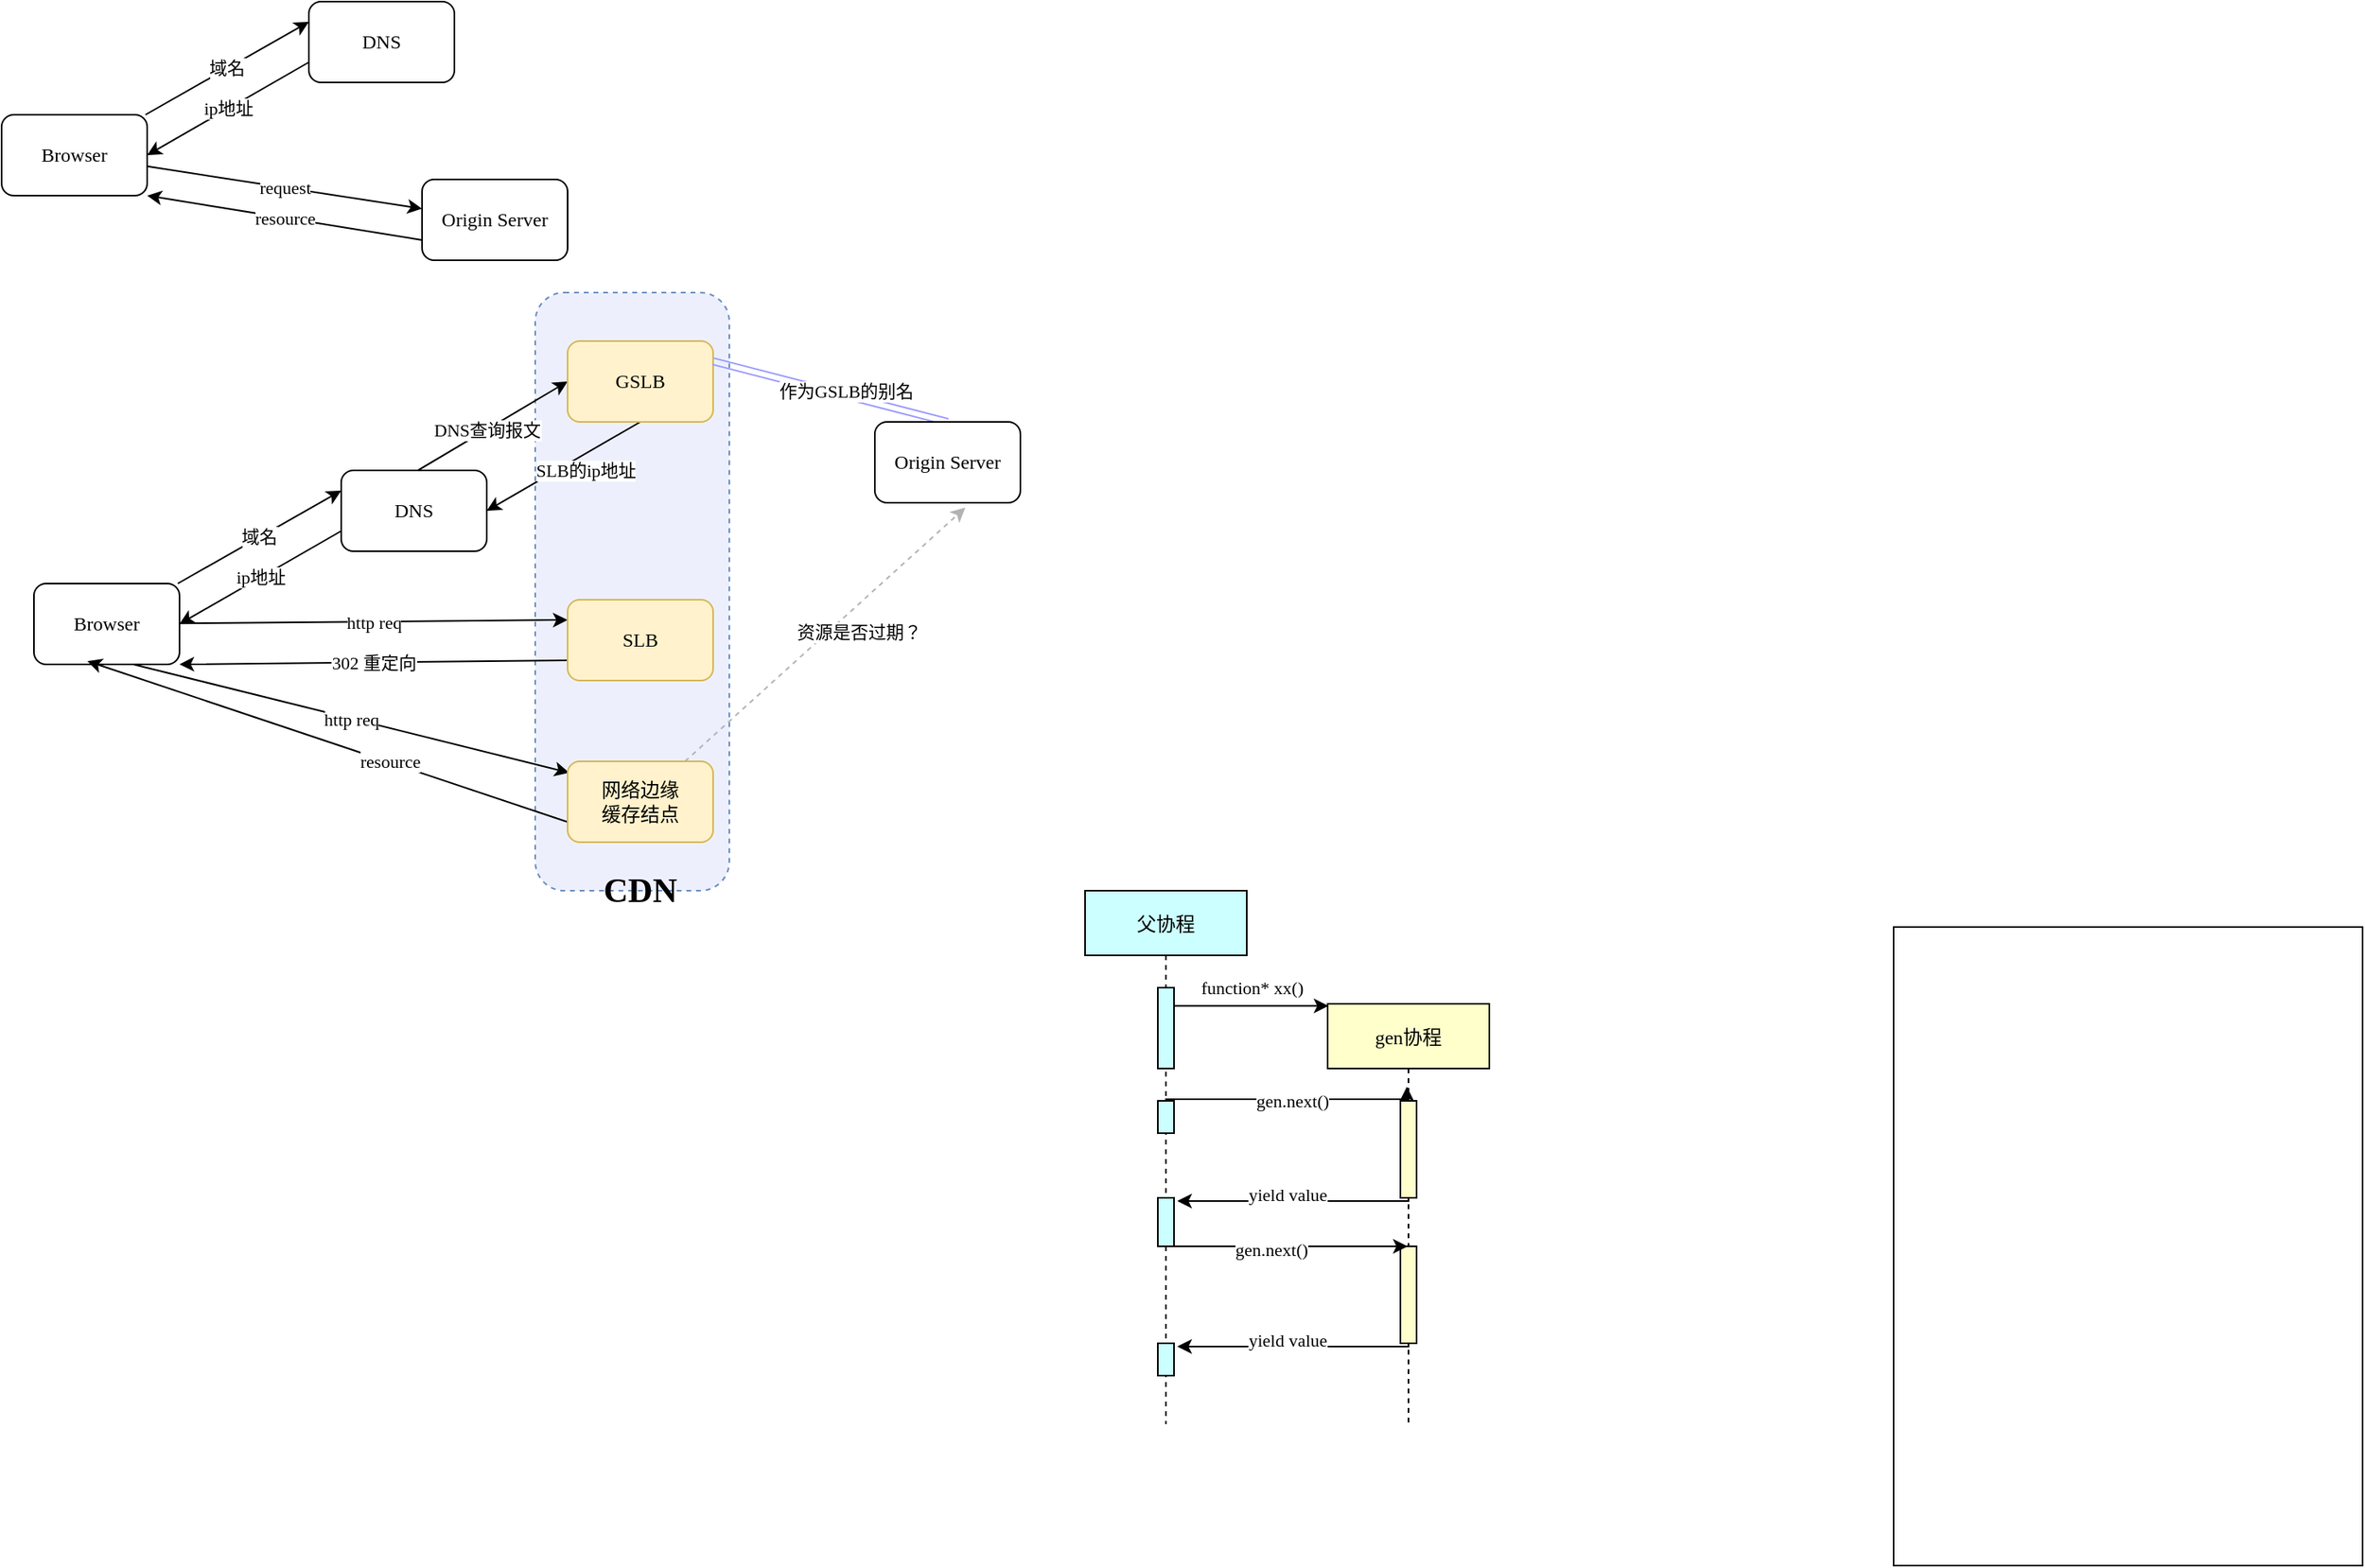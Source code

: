 <mxfile version="13.8.8" type="github">
  <diagram id="LekN2mBB-UYrPSv3pzjn" name="Page-1">
    <mxGraphModel dx="930" dy="755" grid="1" gridSize="10" guides="1" tooltips="1" connect="1" arrows="1" fold="1" page="1" pageScale="1" pageWidth="4681" pageHeight="3300" math="0" shadow="0">
      <root>
        <mxCell id="0" />
        <mxCell id="1" parent="0" />
        <mxCell id="ZMKtruFxMsZQb4AC3Fy5-12" value="" style="rounded=0;whiteSpace=wrap;html=1;fontFamily=Lucida Console;" vertex="1" parent="1">
          <mxGeometry x="1300" y="842.5" width="290" height="395" as="geometry" />
        </mxCell>
        <mxCell id="vSXKSOnZI6TcZp1LXCyc-27" value="" style="rounded=1;whiteSpace=wrap;html=1;strokeColor=#6c8ebf;dashed=1;fillColor=#EDF0FC;fontFamily=Lucida Console;" parent="1" vertex="1">
          <mxGeometry x="460" y="450" width="120" height="370" as="geometry" />
        </mxCell>
        <mxCell id="vSXKSOnZI6TcZp1LXCyc-3" value="域名" style="rounded=0;orthogonalLoop=1;jettySize=auto;html=1;entryX=0;entryY=0.25;entryDx=0;entryDy=0;fontFamily=Lucida Console;" parent="1" source="vSXKSOnZI6TcZp1LXCyc-1" target="vSXKSOnZI6TcZp1LXCyc-2" edge="1">
          <mxGeometry relative="1" as="geometry" />
        </mxCell>
        <mxCell id="vSXKSOnZI6TcZp1LXCyc-6" value="request" style="edgeStyle=none;rounded=0;orthogonalLoop=1;jettySize=auto;html=1;fontFamily=Lucida Console;" parent="1" source="vSXKSOnZI6TcZp1LXCyc-1" target="vSXKSOnZI6TcZp1LXCyc-5" edge="1">
          <mxGeometry relative="1" as="geometry" />
        </mxCell>
        <mxCell id="vSXKSOnZI6TcZp1LXCyc-1" value="Browser" style="rounded=1;whiteSpace=wrap;html=1;fontFamily=Lucida Console;" parent="1" vertex="1">
          <mxGeometry x="130" y="340" width="90" height="50" as="geometry" />
        </mxCell>
        <mxCell id="vSXKSOnZI6TcZp1LXCyc-4" value="ip地址" style="edgeStyle=none;rounded=0;orthogonalLoop=1;jettySize=auto;html=1;entryX=1;entryY=0.5;entryDx=0;entryDy=0;exitX=0;exitY=0.75;exitDx=0;exitDy=0;fontFamily=Lucida Console;" parent="1" source="vSXKSOnZI6TcZp1LXCyc-2" target="vSXKSOnZI6TcZp1LXCyc-1" edge="1">
          <mxGeometry relative="1" as="geometry" />
        </mxCell>
        <mxCell id="vSXKSOnZI6TcZp1LXCyc-2" value="DNS" style="rounded=1;whiteSpace=wrap;html=1;fontFamily=Lucida Console;" parent="1" vertex="1">
          <mxGeometry x="320" y="270" width="90" height="50" as="geometry" />
        </mxCell>
        <mxCell id="vSXKSOnZI6TcZp1LXCyc-7" value="resource" style="edgeStyle=none;rounded=0;orthogonalLoop=1;jettySize=auto;html=1;entryX=1;entryY=1;entryDx=0;entryDy=0;exitX=0;exitY=0.75;exitDx=0;exitDy=0;fontFamily=Lucida Console;" parent="1" source="vSXKSOnZI6TcZp1LXCyc-5" target="vSXKSOnZI6TcZp1LXCyc-1" edge="1">
          <mxGeometry relative="1" as="geometry" />
        </mxCell>
        <mxCell id="vSXKSOnZI6TcZp1LXCyc-5" value="Origin Server" style="rounded=1;whiteSpace=wrap;html=1;fontFamily=Lucida Console;" parent="1" vertex="1">
          <mxGeometry x="390" y="380" width="90" height="50" as="geometry" />
        </mxCell>
        <mxCell id="vSXKSOnZI6TcZp1LXCyc-8" value="域名" style="rounded=0;orthogonalLoop=1;jettySize=auto;html=1;entryX=0;entryY=0.25;entryDx=0;entryDy=0;fontFamily=Lucida Console;" parent="1" source="vSXKSOnZI6TcZp1LXCyc-10" target="vSXKSOnZI6TcZp1LXCyc-12" edge="1">
          <mxGeometry relative="1" as="geometry" />
        </mxCell>
        <mxCell id="vSXKSOnZI6TcZp1LXCyc-9" value="http req" style="edgeStyle=none;rounded=0;orthogonalLoop=1;jettySize=auto;html=1;entryX=0;entryY=0.25;entryDx=0;entryDy=0;fontFamily=Lucida Console;" parent="1" source="vSXKSOnZI6TcZp1LXCyc-10" target="vSXKSOnZI6TcZp1LXCyc-14" edge="1">
          <mxGeometry relative="1" as="geometry" />
        </mxCell>
        <mxCell id="vSXKSOnZI6TcZp1LXCyc-22" value="http req" style="edgeStyle=none;rounded=0;orthogonalLoop=1;jettySize=auto;html=1;entryX=0.011;entryY=0.14;entryDx=0;entryDy=0;entryPerimeter=0;strokeColor=#000000;exitX=0.683;exitY=1;exitDx=0;exitDy=0;exitPerimeter=0;fontFamily=Lucida Console;" parent="1" source="vSXKSOnZI6TcZp1LXCyc-10" target="vSXKSOnZI6TcZp1LXCyc-21" edge="1">
          <mxGeometry relative="1" as="geometry" />
        </mxCell>
        <mxCell id="vSXKSOnZI6TcZp1LXCyc-10" value="Browser" style="rounded=1;whiteSpace=wrap;html=1;fontFamily=Lucida Console;" parent="1" vertex="1">
          <mxGeometry x="150" y="630" width="90" height="50" as="geometry" />
        </mxCell>
        <mxCell id="vSXKSOnZI6TcZp1LXCyc-11" value="ip地址" style="edgeStyle=none;rounded=0;orthogonalLoop=1;jettySize=auto;html=1;entryX=1;entryY=0.5;entryDx=0;entryDy=0;exitX=0;exitY=0.75;exitDx=0;exitDy=0;fontFamily=Lucida Console;" parent="1" source="vSXKSOnZI6TcZp1LXCyc-12" target="vSXKSOnZI6TcZp1LXCyc-10" edge="1">
          <mxGeometry relative="1" as="geometry" />
        </mxCell>
        <mxCell id="vSXKSOnZI6TcZp1LXCyc-16" value="DNS查询报文" style="edgeStyle=none;rounded=0;orthogonalLoop=1;jettySize=auto;html=1;entryX=0;entryY=0.5;entryDx=0;entryDy=0;exitX=0.433;exitY=0.1;exitDx=0;exitDy=0;exitPerimeter=0;fontFamily=Lucida Console;" parent="1" source="vSXKSOnZI6TcZp1LXCyc-12" target="vSXKSOnZI6TcZp1LXCyc-15" edge="1">
          <mxGeometry relative="1" as="geometry" />
        </mxCell>
        <mxCell id="vSXKSOnZI6TcZp1LXCyc-12" value="DNS" style="rounded=1;whiteSpace=wrap;html=1;fontFamily=Lucida Console;" parent="1" vertex="1">
          <mxGeometry x="340" y="560" width="90" height="50" as="geometry" />
        </mxCell>
        <mxCell id="vSXKSOnZI6TcZp1LXCyc-13" value="302 重定向" style="edgeStyle=none;rounded=0;orthogonalLoop=1;jettySize=auto;html=1;entryX=1;entryY=1;entryDx=0;entryDy=0;exitX=0;exitY=0.75;exitDx=0;exitDy=0;fontFamily=Lucida Console;" parent="1" source="vSXKSOnZI6TcZp1LXCyc-14" target="vSXKSOnZI6TcZp1LXCyc-10" edge="1">
          <mxGeometry relative="1" as="geometry" />
        </mxCell>
        <mxCell id="vSXKSOnZI6TcZp1LXCyc-14" value="SLB" style="rounded=1;whiteSpace=wrap;html=1;fillColor=#fff2cc;strokeColor=#d6b656;fontFamily=Lucida Console;" parent="1" vertex="1">
          <mxGeometry x="480" y="640" width="90" height="50" as="geometry" />
        </mxCell>
        <mxCell id="vSXKSOnZI6TcZp1LXCyc-20" value="SLB的ip地址" style="edgeStyle=none;rounded=0;orthogonalLoop=1;jettySize=auto;html=1;entryX=1;entryY=0.5;entryDx=0;entryDy=0;strokeColor=#000000;exitX=0.5;exitY=1;exitDx=0;exitDy=0;fontFamily=Lucida Console;" parent="1" source="vSXKSOnZI6TcZp1LXCyc-15" target="vSXKSOnZI6TcZp1LXCyc-12" edge="1">
          <mxGeometry x="-0.185" y="9" relative="1" as="geometry">
            <mxPoint as="offset" />
          </mxGeometry>
        </mxCell>
        <mxCell id="vSXKSOnZI6TcZp1LXCyc-15" value="GSLB" style="rounded=1;whiteSpace=wrap;html=1;fillColor=#fff2cc;strokeColor=#d6b656;fontFamily=Lucida Console;" parent="1" vertex="1">
          <mxGeometry x="480" y="480" width="90" height="50" as="geometry" />
        </mxCell>
        <mxCell id="vSXKSOnZI6TcZp1LXCyc-18" style="edgeStyle=none;rounded=0;orthogonalLoop=1;jettySize=auto;html=1;entryX=1;entryY=0.25;entryDx=0;entryDy=0;exitX=0.5;exitY=0;exitDx=0;exitDy=0;shape=link;strokeColor=#9999FF;fontFamily=Lucida Console;" parent="1" source="vSXKSOnZI6TcZp1LXCyc-17" target="vSXKSOnZI6TcZp1LXCyc-15" edge="1">
          <mxGeometry relative="1" as="geometry" />
        </mxCell>
        <mxCell id="vSXKSOnZI6TcZp1LXCyc-19" value="作为GSLB的别名" style="edgeLabel;html=1;align=center;verticalAlign=middle;resizable=0;points=[];fontFamily=Lucida Console;" parent="vSXKSOnZI6TcZp1LXCyc-18" vertex="1" connectable="0">
          <mxGeometry x="0.181" y="3" relative="1" as="geometry">
            <mxPoint x="23.18" as="offset" />
          </mxGeometry>
        </mxCell>
        <mxCell id="vSXKSOnZI6TcZp1LXCyc-17" value="Origin Server" style="rounded=1;whiteSpace=wrap;html=1;fontFamily=Lucida Console;" parent="1" vertex="1">
          <mxGeometry x="670" y="530" width="90" height="50" as="geometry" />
        </mxCell>
        <mxCell id="vSXKSOnZI6TcZp1LXCyc-23" value="resource" style="edgeStyle=none;rounded=0;orthogonalLoop=1;jettySize=auto;html=1;entryX=0.367;entryY=0.96;entryDx=0;entryDy=0;entryPerimeter=0;strokeColor=#000000;exitX=0;exitY=0.75;exitDx=0;exitDy=0;fontFamily=Lucida Console;" parent="1" source="vSXKSOnZI6TcZp1LXCyc-21" target="vSXKSOnZI6TcZp1LXCyc-10" edge="1">
          <mxGeometry x="-0.258" y="-1" relative="1" as="geometry">
            <mxPoint as="offset" />
          </mxGeometry>
        </mxCell>
        <mxCell id="vSXKSOnZI6TcZp1LXCyc-24" value="资源是否过期？" style="edgeStyle=none;rounded=0;orthogonalLoop=1;jettySize=auto;html=1;entryX=0.622;entryY=1.06;entryDx=0;entryDy=0;entryPerimeter=0;dashed=1;strokeColor=#B3B3B3;fontFamily=Lucida Console;" parent="1" source="vSXKSOnZI6TcZp1LXCyc-21" target="vSXKSOnZI6TcZp1LXCyc-17" edge="1">
          <mxGeometry x="0.14" y="-13" relative="1" as="geometry">
            <mxPoint as="offset" />
          </mxGeometry>
        </mxCell>
        <mxCell id="vSXKSOnZI6TcZp1LXCyc-21" value="网络边缘&lt;br&gt;缓存结点" style="rounded=1;whiteSpace=wrap;html=1;fillColor=#fff2cc;strokeColor=#d6b656;fontFamily=Lucida Console;" parent="1" vertex="1">
          <mxGeometry x="480" y="740" width="90" height="50" as="geometry" />
        </mxCell>
        <mxCell id="vSXKSOnZI6TcZp1LXCyc-28" value="&lt;b&gt;&lt;font style=&quot;font-size: 21px&quot;&gt;CDN&lt;/font&gt;&lt;/b&gt;" style="text;html=1;strokeColor=none;fillColor=none;align=center;verticalAlign=middle;whiteSpace=wrap;rounded=0;dashed=1;fontFamily=Lucida Console;" parent="1" vertex="1">
          <mxGeometry x="505" y="810" width="40" height="20" as="geometry" />
        </mxCell>
        <mxCell id="ZMKtruFxMsZQb4AC3Fy5-1" value="父协程" style="shape=umlLifeline;perimeter=lifelinePerimeter;container=1;collapsible=0;recursiveResize=0;rounded=0;shadow=0;strokeWidth=1;fillColor=#CCFFFF;fontFamily=Lucida Console;" vertex="1" parent="1">
          <mxGeometry x="800" y="820" width="100" height="330" as="geometry" />
        </mxCell>
        <mxCell id="ZMKtruFxMsZQb4AC3Fy5-13" value="" style="html=1;points=[];perimeter=orthogonalPerimeter;fillColor=#CCFFFF;fontFamily=Lucida Console;" vertex="1" parent="ZMKtruFxMsZQb4AC3Fy5-1">
          <mxGeometry x="45" y="60" width="10" height="50" as="geometry" />
        </mxCell>
        <mxCell id="ZMKtruFxMsZQb4AC3Fy5-15" value="" style="html=1;points=[];perimeter=orthogonalPerimeter;fillColor=#CCFFFF;fontFamily=Lucida Console;" vertex="1" parent="ZMKtruFxMsZQb4AC3Fy5-1">
          <mxGeometry x="45" y="130" width="10" height="20" as="geometry" />
        </mxCell>
        <mxCell id="ZMKtruFxMsZQb4AC3Fy5-20" value="" style="html=1;points=[];perimeter=orthogonalPerimeter;fillColor=#CCFFFF;fontFamily=Lucida Console;" vertex="1" parent="ZMKtruFxMsZQb4AC3Fy5-1">
          <mxGeometry x="45" y="190" width="10" height="30" as="geometry" />
        </mxCell>
        <mxCell id="ZMKtruFxMsZQb4AC3Fy5-5" value="gen协程" style="shape=umlLifeline;perimeter=lifelinePerimeter;container=1;collapsible=0;recursiveResize=0;rounded=0;shadow=0;strokeWidth=1;fillColor=#FFFFCC;fontFamily=Lucida Console;" vertex="1" parent="1">
          <mxGeometry x="950" y="890" width="100" height="260" as="geometry" />
        </mxCell>
        <mxCell id="ZMKtruFxMsZQb4AC3Fy5-17" value="" style="html=1;points=[];perimeter=orthogonalPerimeter;fillColor=#FFFFCC;fontFamily=Lucida Console;" vertex="1" parent="ZMKtruFxMsZQb4AC3Fy5-5">
          <mxGeometry x="45" y="60" width="10" height="60" as="geometry" />
        </mxCell>
        <mxCell id="ZMKtruFxMsZQb4AC3Fy5-14" value="function* xx()" style="edgeStyle=orthogonalEdgeStyle;rounded=0;orthogonalLoop=1;jettySize=auto;html=1;entryX=0.005;entryY=0.005;entryDx=0;entryDy=0;entryPerimeter=0;fontFamily=Lucida Console;" edge="1" parent="1" source="ZMKtruFxMsZQb4AC3Fy5-13" target="ZMKtruFxMsZQb4AC3Fy5-5">
          <mxGeometry x="0.005" y="12" relative="1" as="geometry">
            <Array as="points">
              <mxPoint x="903" y="892" />
            </Array>
            <mxPoint y="1" as="offset" />
          </mxGeometry>
        </mxCell>
        <mxCell id="ZMKtruFxMsZQb4AC3Fy5-18" style="edgeStyle=orthogonalEdgeStyle;rounded=0;orthogonalLoop=1;jettySize=auto;html=1;entryX=0.49;entryY=0.197;entryDx=0;entryDy=0;entryPerimeter=0;fontFamily=Lucida Console;" edge="1" parent="1" source="ZMKtruFxMsZQb4AC3Fy5-15" target="ZMKtruFxMsZQb4AC3Fy5-5">
          <mxGeometry relative="1" as="geometry">
            <Array as="points">
              <mxPoint x="850" y="949" />
            </Array>
          </mxGeometry>
        </mxCell>
        <mxCell id="ZMKtruFxMsZQb4AC3Fy5-19" value="gen.next()" style="edgeLabel;html=1;align=center;verticalAlign=middle;resizable=0;points=[];fontFamily=Lucida Console;" vertex="1" connectable="0" parent="ZMKtruFxMsZQb4AC3Fy5-18">
          <mxGeometry x="-0.334" relative="1" as="geometry">
            <mxPoint x="25.9" y="0.9" as="offset" />
          </mxGeometry>
        </mxCell>
        <mxCell id="ZMKtruFxMsZQb4AC3Fy5-21" style="edgeStyle=orthogonalEdgeStyle;rounded=0;orthogonalLoop=1;jettySize=auto;html=1;fontFamily=Lucida Console;" edge="1" parent="1" source="ZMKtruFxMsZQb4AC3Fy5-17">
          <mxGeometry relative="1" as="geometry">
            <mxPoint x="857" y="1012" as="targetPoint" />
            <Array as="points">
              <mxPoint x="1000" y="1012" />
            </Array>
          </mxGeometry>
        </mxCell>
        <mxCell id="ZMKtruFxMsZQb4AC3Fy5-22" value="yield value" style="edgeLabel;html=1;align=center;verticalAlign=middle;resizable=0;points=[];fontFamily=Lucida Console;" vertex="1" connectable="0" parent="ZMKtruFxMsZQb4AC3Fy5-21">
          <mxGeometry x="0.214" y="-4" relative="1" as="geometry">
            <mxPoint x="11" y="-0.5" as="offset" />
          </mxGeometry>
        </mxCell>
        <mxCell id="ZMKtruFxMsZQb4AC3Fy5-24" value="" style="html=1;points=[];perimeter=orthogonalPerimeter;fillColor=#CCFFFF;fontFamily=Lucida Console;" vertex="1" parent="1">
          <mxGeometry x="845" y="1100" width="10" height="20" as="geometry" />
        </mxCell>
        <mxCell id="ZMKtruFxMsZQb4AC3Fy5-25" value="" style="html=1;points=[];perimeter=orthogonalPerimeter;fillColor=#FFFFCC;fontFamily=Lucida Console;" vertex="1" parent="1">
          <mxGeometry x="995" y="1040" width="10" height="60" as="geometry" />
        </mxCell>
        <mxCell id="ZMKtruFxMsZQb4AC3Fy5-28" style="edgeStyle=orthogonalEdgeStyle;rounded=0;orthogonalLoop=1;jettySize=auto;html=1;entryX=0.57;entryY=0.64;entryDx=0;entryDy=0;entryPerimeter=0;fontFamily=Lucida Console;" edge="1" source="ZMKtruFxMsZQb4AC3Fy5-25" parent="1">
          <mxGeometry relative="1" as="geometry">
            <mxPoint x="857" y="1102" as="targetPoint" />
            <Array as="points">
              <mxPoint x="1000" y="1102" />
            </Array>
          </mxGeometry>
        </mxCell>
        <mxCell id="ZMKtruFxMsZQb4AC3Fy5-29" value="yield value" style="edgeLabel;html=1;align=center;verticalAlign=middle;resizable=0;points=[];fontFamily=Lucida Console;" vertex="1" connectable="0" parent="ZMKtruFxMsZQb4AC3Fy5-28">
          <mxGeometry x="0.214" y="-4" relative="1" as="geometry">
            <mxPoint x="11" y="-0.5" as="offset" />
          </mxGeometry>
        </mxCell>
        <mxCell id="ZMKtruFxMsZQb4AC3Fy5-30" style="edgeStyle=orthogonalEdgeStyle;rounded=0;orthogonalLoop=1;jettySize=auto;html=1;fontFamily=Lucida Console;" edge="1" parent="1" source="ZMKtruFxMsZQb4AC3Fy5-20" target="ZMKtruFxMsZQb4AC3Fy5-5">
          <mxGeometry relative="1" as="geometry">
            <Array as="points">
              <mxPoint x="880" y="1040" />
              <mxPoint x="880" y="1040" />
            </Array>
          </mxGeometry>
        </mxCell>
        <mxCell id="ZMKtruFxMsZQb4AC3Fy5-31" value="gen.next()" style="edgeLabel;html=1;align=center;verticalAlign=middle;resizable=0;points=[];fontFamily=Lucida Console;" vertex="1" connectable="0" parent="ZMKtruFxMsZQb4AC3Fy5-30">
          <mxGeometry x="-0.17" y="-2" relative="1" as="geometry">
            <mxPoint as="offset" />
          </mxGeometry>
        </mxCell>
      </root>
    </mxGraphModel>
  </diagram>
</mxfile>
